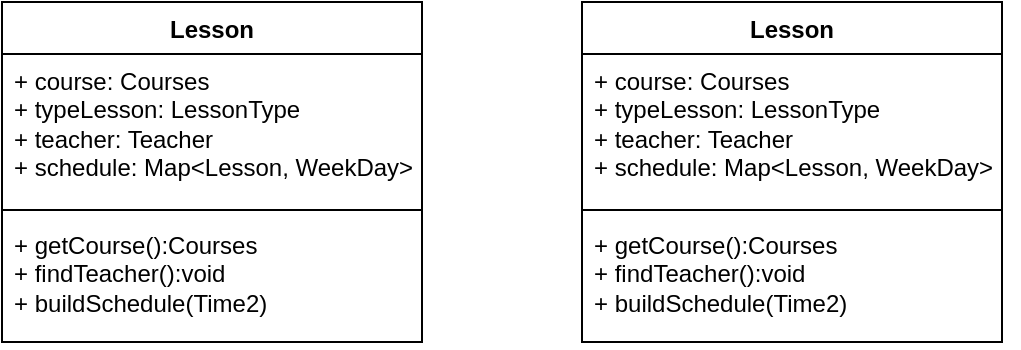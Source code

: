 <mxfile version="22.1.5" type="github">
  <diagram id="C5RBs43oDa-KdzZeNtuy" name="Page-1">
    <mxGraphModel dx="911" dy="523" grid="1" gridSize="10" guides="1" tooltips="1" connect="1" arrows="1" fold="1" page="1" pageScale="1" pageWidth="3300" pageHeight="4681" math="0" shadow="0">
      <root>
        <mxCell id="WIyWlLk6GJQsqaUBKTNV-0" />
        <mxCell id="WIyWlLk6GJQsqaUBKTNV-1" parent="WIyWlLk6GJQsqaUBKTNV-0" />
        <mxCell id="foiO9CrmPWsVptAweWio-0" value="Lesson" style="swimlane;fontStyle=1;align=center;verticalAlign=top;childLayout=stackLayout;horizontal=1;startSize=26;horizontalStack=0;resizeParent=1;resizeParentMax=0;resizeLast=0;collapsible=1;marginBottom=0;whiteSpace=wrap;html=1;" vertex="1" parent="WIyWlLk6GJQsqaUBKTNV-1">
          <mxGeometry x="70" y="50" width="210" height="170" as="geometry" />
        </mxCell>
        <mxCell id="foiO9CrmPWsVptAweWio-1" value="+ course: Courses&lt;br&gt;+ typeLesson: LessonType&lt;br&gt;+ teacher: Teacher&lt;br&gt;+ schedule: Map&amp;lt;Lesson, WeekDay&amp;gt;" style="text;strokeColor=none;fillColor=none;align=left;verticalAlign=top;spacingLeft=4;spacingRight=4;overflow=hidden;rotatable=0;points=[[0,0.5],[1,0.5]];portConstraint=eastwest;whiteSpace=wrap;html=1;" vertex="1" parent="foiO9CrmPWsVptAweWio-0">
          <mxGeometry y="26" width="210" height="74" as="geometry" />
        </mxCell>
        <mxCell id="foiO9CrmPWsVptAweWio-2" value="" style="line;strokeWidth=1;fillColor=none;align=left;verticalAlign=middle;spacingTop=-1;spacingLeft=3;spacingRight=3;rotatable=0;labelPosition=right;points=[];portConstraint=eastwest;strokeColor=inherit;" vertex="1" parent="foiO9CrmPWsVptAweWio-0">
          <mxGeometry y="100" width="210" height="8" as="geometry" />
        </mxCell>
        <mxCell id="foiO9CrmPWsVptAweWio-3" value="+ getCourse():Courses&lt;br&gt;+ findTeacher():void&lt;br&gt;+ buildSchedule(Time2)" style="text;strokeColor=none;fillColor=none;align=left;verticalAlign=top;spacingLeft=4;spacingRight=4;overflow=hidden;rotatable=0;points=[[0,0.5],[1,0.5]];portConstraint=eastwest;whiteSpace=wrap;html=1;" vertex="1" parent="foiO9CrmPWsVptAweWio-0">
          <mxGeometry y="108" width="210" height="62" as="geometry" />
        </mxCell>
        <mxCell id="foiO9CrmPWsVptAweWio-4" style="edgeStyle=orthogonalEdgeStyle;rounded=0;orthogonalLoop=1;jettySize=auto;html=1;exitX=1;exitY=0.5;exitDx=0;exitDy=0;" edge="1" parent="foiO9CrmPWsVptAweWio-0" source="foiO9CrmPWsVptAweWio-1" target="foiO9CrmPWsVptAweWio-1">
          <mxGeometry relative="1" as="geometry" />
        </mxCell>
        <mxCell id="foiO9CrmPWsVptAweWio-5" value="Lesson" style="swimlane;fontStyle=1;align=center;verticalAlign=top;childLayout=stackLayout;horizontal=1;startSize=26;horizontalStack=0;resizeParent=1;resizeParentMax=0;resizeLast=0;collapsible=1;marginBottom=0;whiteSpace=wrap;html=1;" vertex="1" parent="WIyWlLk6GJQsqaUBKTNV-1">
          <mxGeometry x="360" y="50" width="210" height="170" as="geometry" />
        </mxCell>
        <mxCell id="foiO9CrmPWsVptAweWio-6" value="+ course: Courses&lt;br&gt;+ typeLesson: LessonType&lt;br&gt;+ teacher: Teacher&lt;br&gt;+ schedule: Map&amp;lt;Lesson, WeekDay&amp;gt;" style="text;strokeColor=none;fillColor=none;align=left;verticalAlign=top;spacingLeft=4;spacingRight=4;overflow=hidden;rotatable=0;points=[[0,0.5],[1,0.5]];portConstraint=eastwest;whiteSpace=wrap;html=1;" vertex="1" parent="foiO9CrmPWsVptAweWio-5">
          <mxGeometry y="26" width="210" height="74" as="geometry" />
        </mxCell>
        <mxCell id="foiO9CrmPWsVptAweWio-7" value="" style="line;strokeWidth=1;fillColor=none;align=left;verticalAlign=middle;spacingTop=-1;spacingLeft=3;spacingRight=3;rotatable=0;labelPosition=right;points=[];portConstraint=eastwest;strokeColor=inherit;" vertex="1" parent="foiO9CrmPWsVptAweWio-5">
          <mxGeometry y="100" width="210" height="8" as="geometry" />
        </mxCell>
        <mxCell id="foiO9CrmPWsVptAweWio-8" value="+ getCourse():Courses&lt;br&gt;+ findTeacher():void&lt;br&gt;+ buildSchedule(Time2)" style="text;strokeColor=none;fillColor=none;align=left;verticalAlign=top;spacingLeft=4;spacingRight=4;overflow=hidden;rotatable=0;points=[[0,0.5],[1,0.5]];portConstraint=eastwest;whiteSpace=wrap;html=1;" vertex="1" parent="foiO9CrmPWsVptAweWio-5">
          <mxGeometry y="108" width="210" height="62" as="geometry" />
        </mxCell>
        <mxCell id="foiO9CrmPWsVptAweWio-9" style="edgeStyle=orthogonalEdgeStyle;rounded=0;orthogonalLoop=1;jettySize=auto;html=1;exitX=1;exitY=0.5;exitDx=0;exitDy=0;" edge="1" parent="foiO9CrmPWsVptAweWio-5" source="foiO9CrmPWsVptAweWio-6" target="foiO9CrmPWsVptAweWio-6">
          <mxGeometry relative="1" as="geometry" />
        </mxCell>
      </root>
    </mxGraphModel>
  </diagram>
</mxfile>
